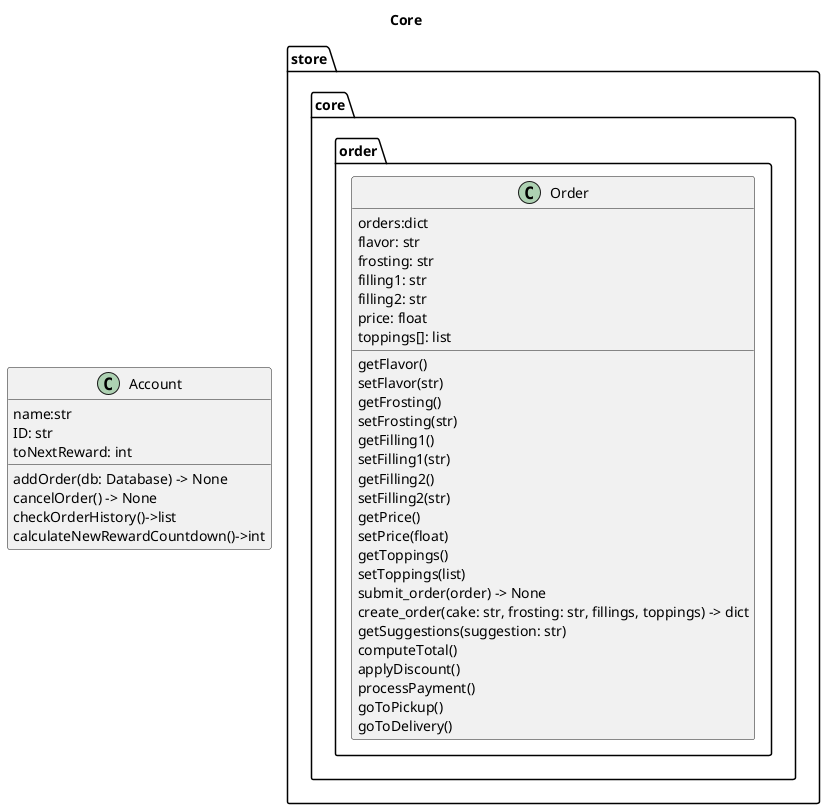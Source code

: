 @startuml class
title Core
class "Order" as store.core.order.Order {
    orders:dict
    flavor: str
    frosting: str
    filling1: str
    filling2: str
    price: float
    toppings[]: list
    getFlavor()
    setFlavor(str)
    getFrosting()
    setFrosting(str)
    getFilling1()
    setFilling1(str)
    getFilling2()
    setFilling2(str)
    getPrice()
    setPrice(float)
    getToppings()
    setToppings(list)
    submit_order(order) -> None
    create_order(cake: str, frosting: str, fillings, toppings) -> dict
    getSuggestions(suggestion: str)
    computeTotal()
    applyDiscount()
    processPayment()
    goToPickup()
    goToDelivery()
}
class Account {
    name:str
    ID: str
    toNextReward: int
    addOrder(db: Database) -> None
    cancelOrder() -> None
    checkOrderHistory()->list
    calculateNewRewardCountdown()->int
}
@enduml